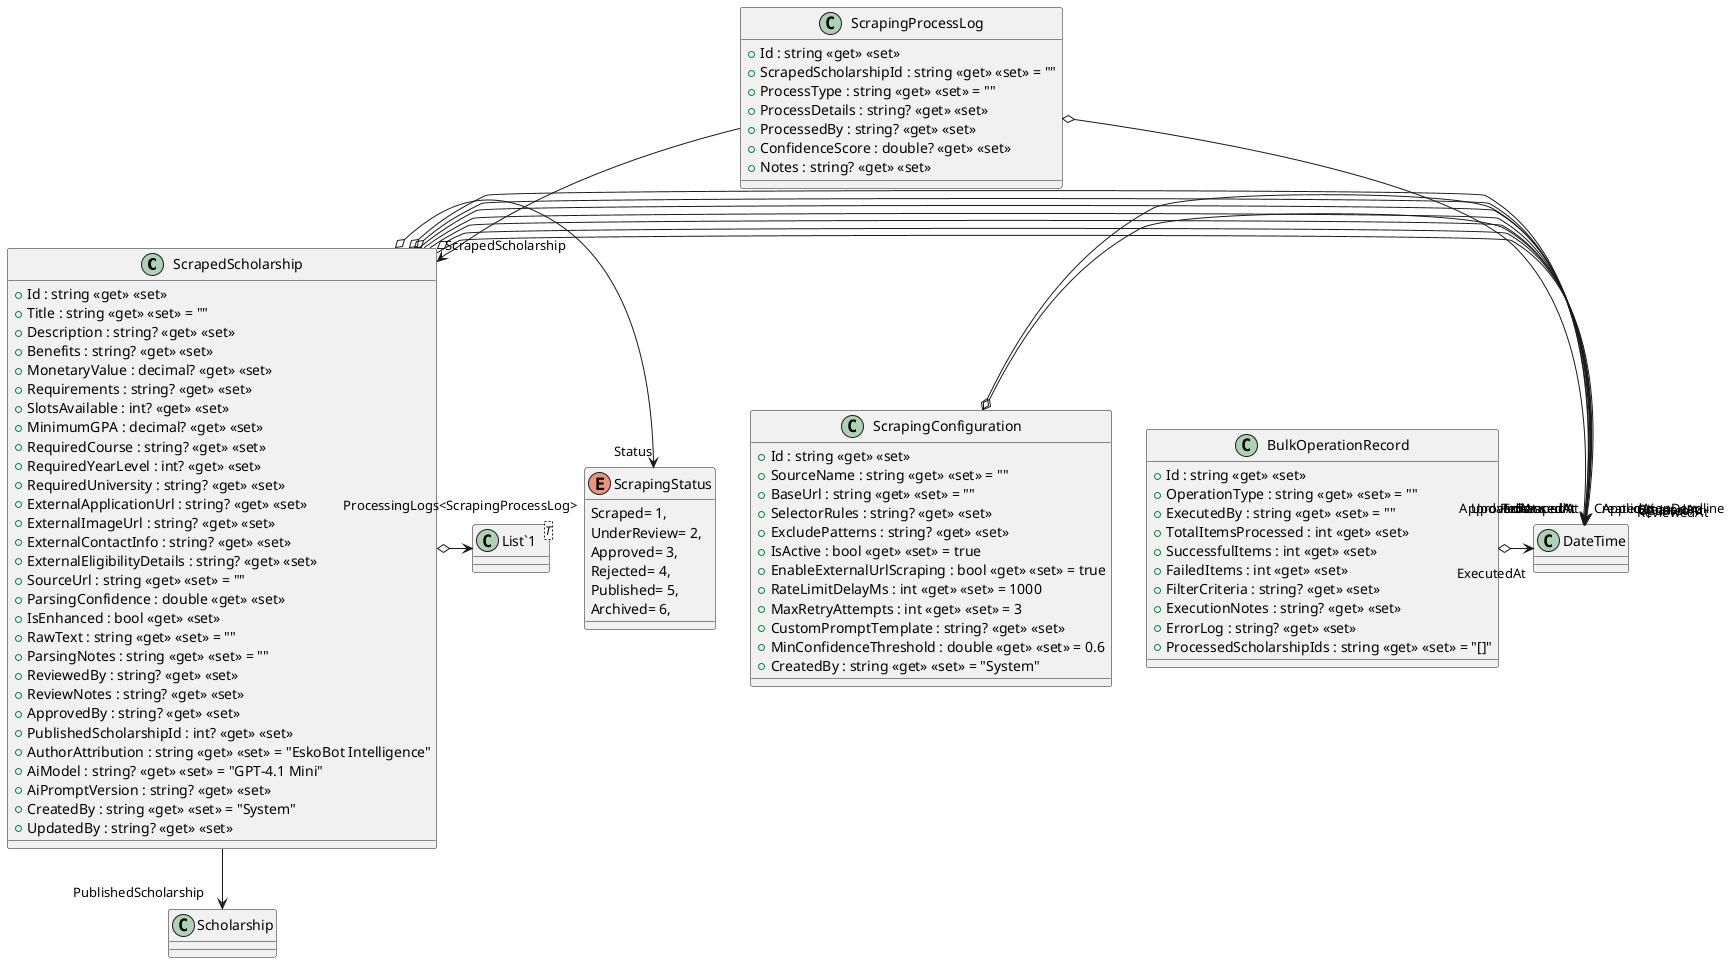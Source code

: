 @startuml
class ScrapedScholarship {
    + Id : string <<get>> <<set>>
    + Title : string <<get>> <<set>> = ""
    + Description : string? <<get>> <<set>>
    + Benefits : string? <<get>> <<set>>
    + MonetaryValue : decimal? <<get>> <<set>>
    + Requirements : string? <<get>> <<set>>
    + SlotsAvailable : int? <<get>> <<set>>
    + MinimumGPA : decimal? <<get>> <<set>>
    + RequiredCourse : string? <<get>> <<set>>
    + RequiredYearLevel : int? <<get>> <<set>>
    + RequiredUniversity : string? <<get>> <<set>>
    + ExternalApplicationUrl : string? <<get>> <<set>>
    + ExternalImageUrl : string? <<get>> <<set>>
    + ExternalContactInfo : string? <<get>> <<set>>
    + ExternalEligibilityDetails : string? <<get>> <<set>>
    + SourceUrl : string <<get>> <<set>> = ""
    + ParsingConfidence : double <<get>> <<set>>
    + IsEnhanced : bool <<get>> <<set>>
    + RawText : string <<get>> <<set>> = ""
    + ParsingNotes : string <<get>> <<set>> = ""
    + ReviewedBy : string? <<get>> <<set>>
    + ReviewNotes : string? <<get>> <<set>>
    + ApprovedBy : string? <<get>> <<set>>
    + PublishedScholarshipId : int? <<get>> <<set>>
    + AuthorAttribution : string <<get>> <<set>> = "EskoBot Intelligence"
    + AiModel : string? <<get>> <<set>> = "GPT-4.1 Mini"
    + AiPromptVersion : string? <<get>> <<set>>
    + CreatedBy : string <<get>> <<set>> = "System"
    + UpdatedBy : string? <<get>> <<set>>
}
enum ScrapingStatus {
    Scraped= 1,
    UnderReview= 2,
    Approved= 3,
    Rejected= 4,
    Published= 5,
    Archived= 6,
}
class ScrapingProcessLog {
    + Id : string <<get>> <<set>>
    + ScrapedScholarshipId : string <<get>> <<set>> = ""
    + ProcessType : string <<get>> <<set>> = ""
    + ProcessDetails : string? <<get>> <<set>>
    + ProcessedBy : string? <<get>> <<set>>
    + ConfidenceScore : double? <<get>> <<set>>
    + Notes : string? <<get>> <<set>>
}
class ScrapingConfiguration {
    + Id : string <<get>> <<set>>
    + SourceName : string <<get>> <<set>> = ""
    + BaseUrl : string <<get>> <<set>> = ""
    + SelectorRules : string? <<get>> <<set>>
    + ExcludePatterns : string? <<get>> <<set>>
    + IsActive : bool <<get>> <<set>> = true
    + EnableExternalUrlScraping : bool <<get>> <<set>> = true
    + RateLimitDelayMs : int <<get>> <<set>> = 1000
    + MaxRetryAttempts : int <<get>> <<set>> = 3
    + CustomPromptTemplate : string? <<get>> <<set>>
    + MinConfidenceThreshold : double <<get>> <<set>> = 0.6
    + CreatedBy : string <<get>> <<set>> = "System"
}
class BulkOperationRecord {
    + Id : string <<get>> <<set>>
    + OperationType : string <<get>> <<set>> = ""
    + ExecutedBy : string <<get>> <<set>> = ""
    + TotalItemsProcessed : int <<get>> <<set>>
    + SuccessfulItems : int <<get>> <<set>>
    + FailedItems : int <<get>> <<set>>
    + FilterCriteria : string? <<get>> <<set>>
    + ExecutionNotes : string? <<get>> <<set>>
    + ErrorLog : string? <<get>> <<set>>
    + ProcessedScholarshipIds : string <<get>> <<set>> = "[]"
}
class "List`1"<T> {
}
ScrapedScholarship --> "ApplicationDeadline" DateTime
ScrapedScholarship o-> "ScrapedAt" DateTime
ScrapedScholarship o-> "Status" ScrapingStatus
ScrapedScholarship --> "ReviewedAt" DateTime
ScrapedScholarship --> "ApprovedAt" DateTime
ScrapedScholarship --> "EnhancedAt" DateTime
ScrapedScholarship o-> "CreatedAt" DateTime
ScrapedScholarship o-> "UpdatedAt" DateTime
ScrapedScholarship o-> "ProcessingLogs<ScrapingProcessLog>" "List`1"
ScrapedScholarship --> "PublishedScholarship" Scholarship
ScrapingProcessLog o-> "ProcessedAt" DateTime
ScrapingProcessLog --> "ScrapedScholarship" ScrapedScholarship
ScrapingConfiguration o-> "CreatedAt" DateTime
ScrapingConfiguration o-> "UpdatedAt" DateTime
BulkOperationRecord o-> "ExecutedAt" DateTime
@enduml
